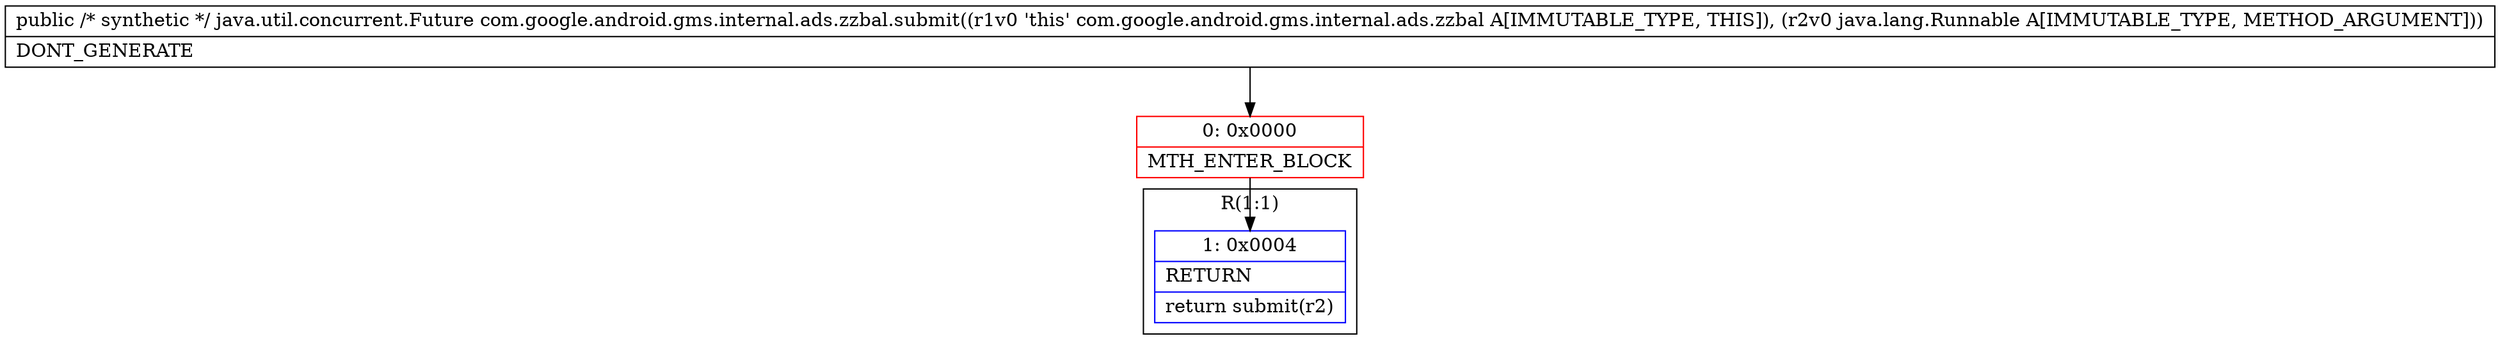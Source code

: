 digraph "CFG forcom.google.android.gms.internal.ads.zzbal.submit(Ljava\/lang\/Runnable;)Ljava\/util\/concurrent\/Future;" {
subgraph cluster_Region_1293814758 {
label = "R(1:1)";
node [shape=record,color=blue];
Node_1 [shape=record,label="{1\:\ 0x0004|RETURN\l|return submit(r2)\l}"];
}
Node_0 [shape=record,color=red,label="{0\:\ 0x0000|MTH_ENTER_BLOCK\l}"];
MethodNode[shape=record,label="{public \/* synthetic *\/ java.util.concurrent.Future com.google.android.gms.internal.ads.zzbal.submit((r1v0 'this' com.google.android.gms.internal.ads.zzbal A[IMMUTABLE_TYPE, THIS]), (r2v0 java.lang.Runnable A[IMMUTABLE_TYPE, METHOD_ARGUMENT]))  | DONT_GENERATE\l}"];
MethodNode -> Node_0;
Node_0 -> Node_1;
}

